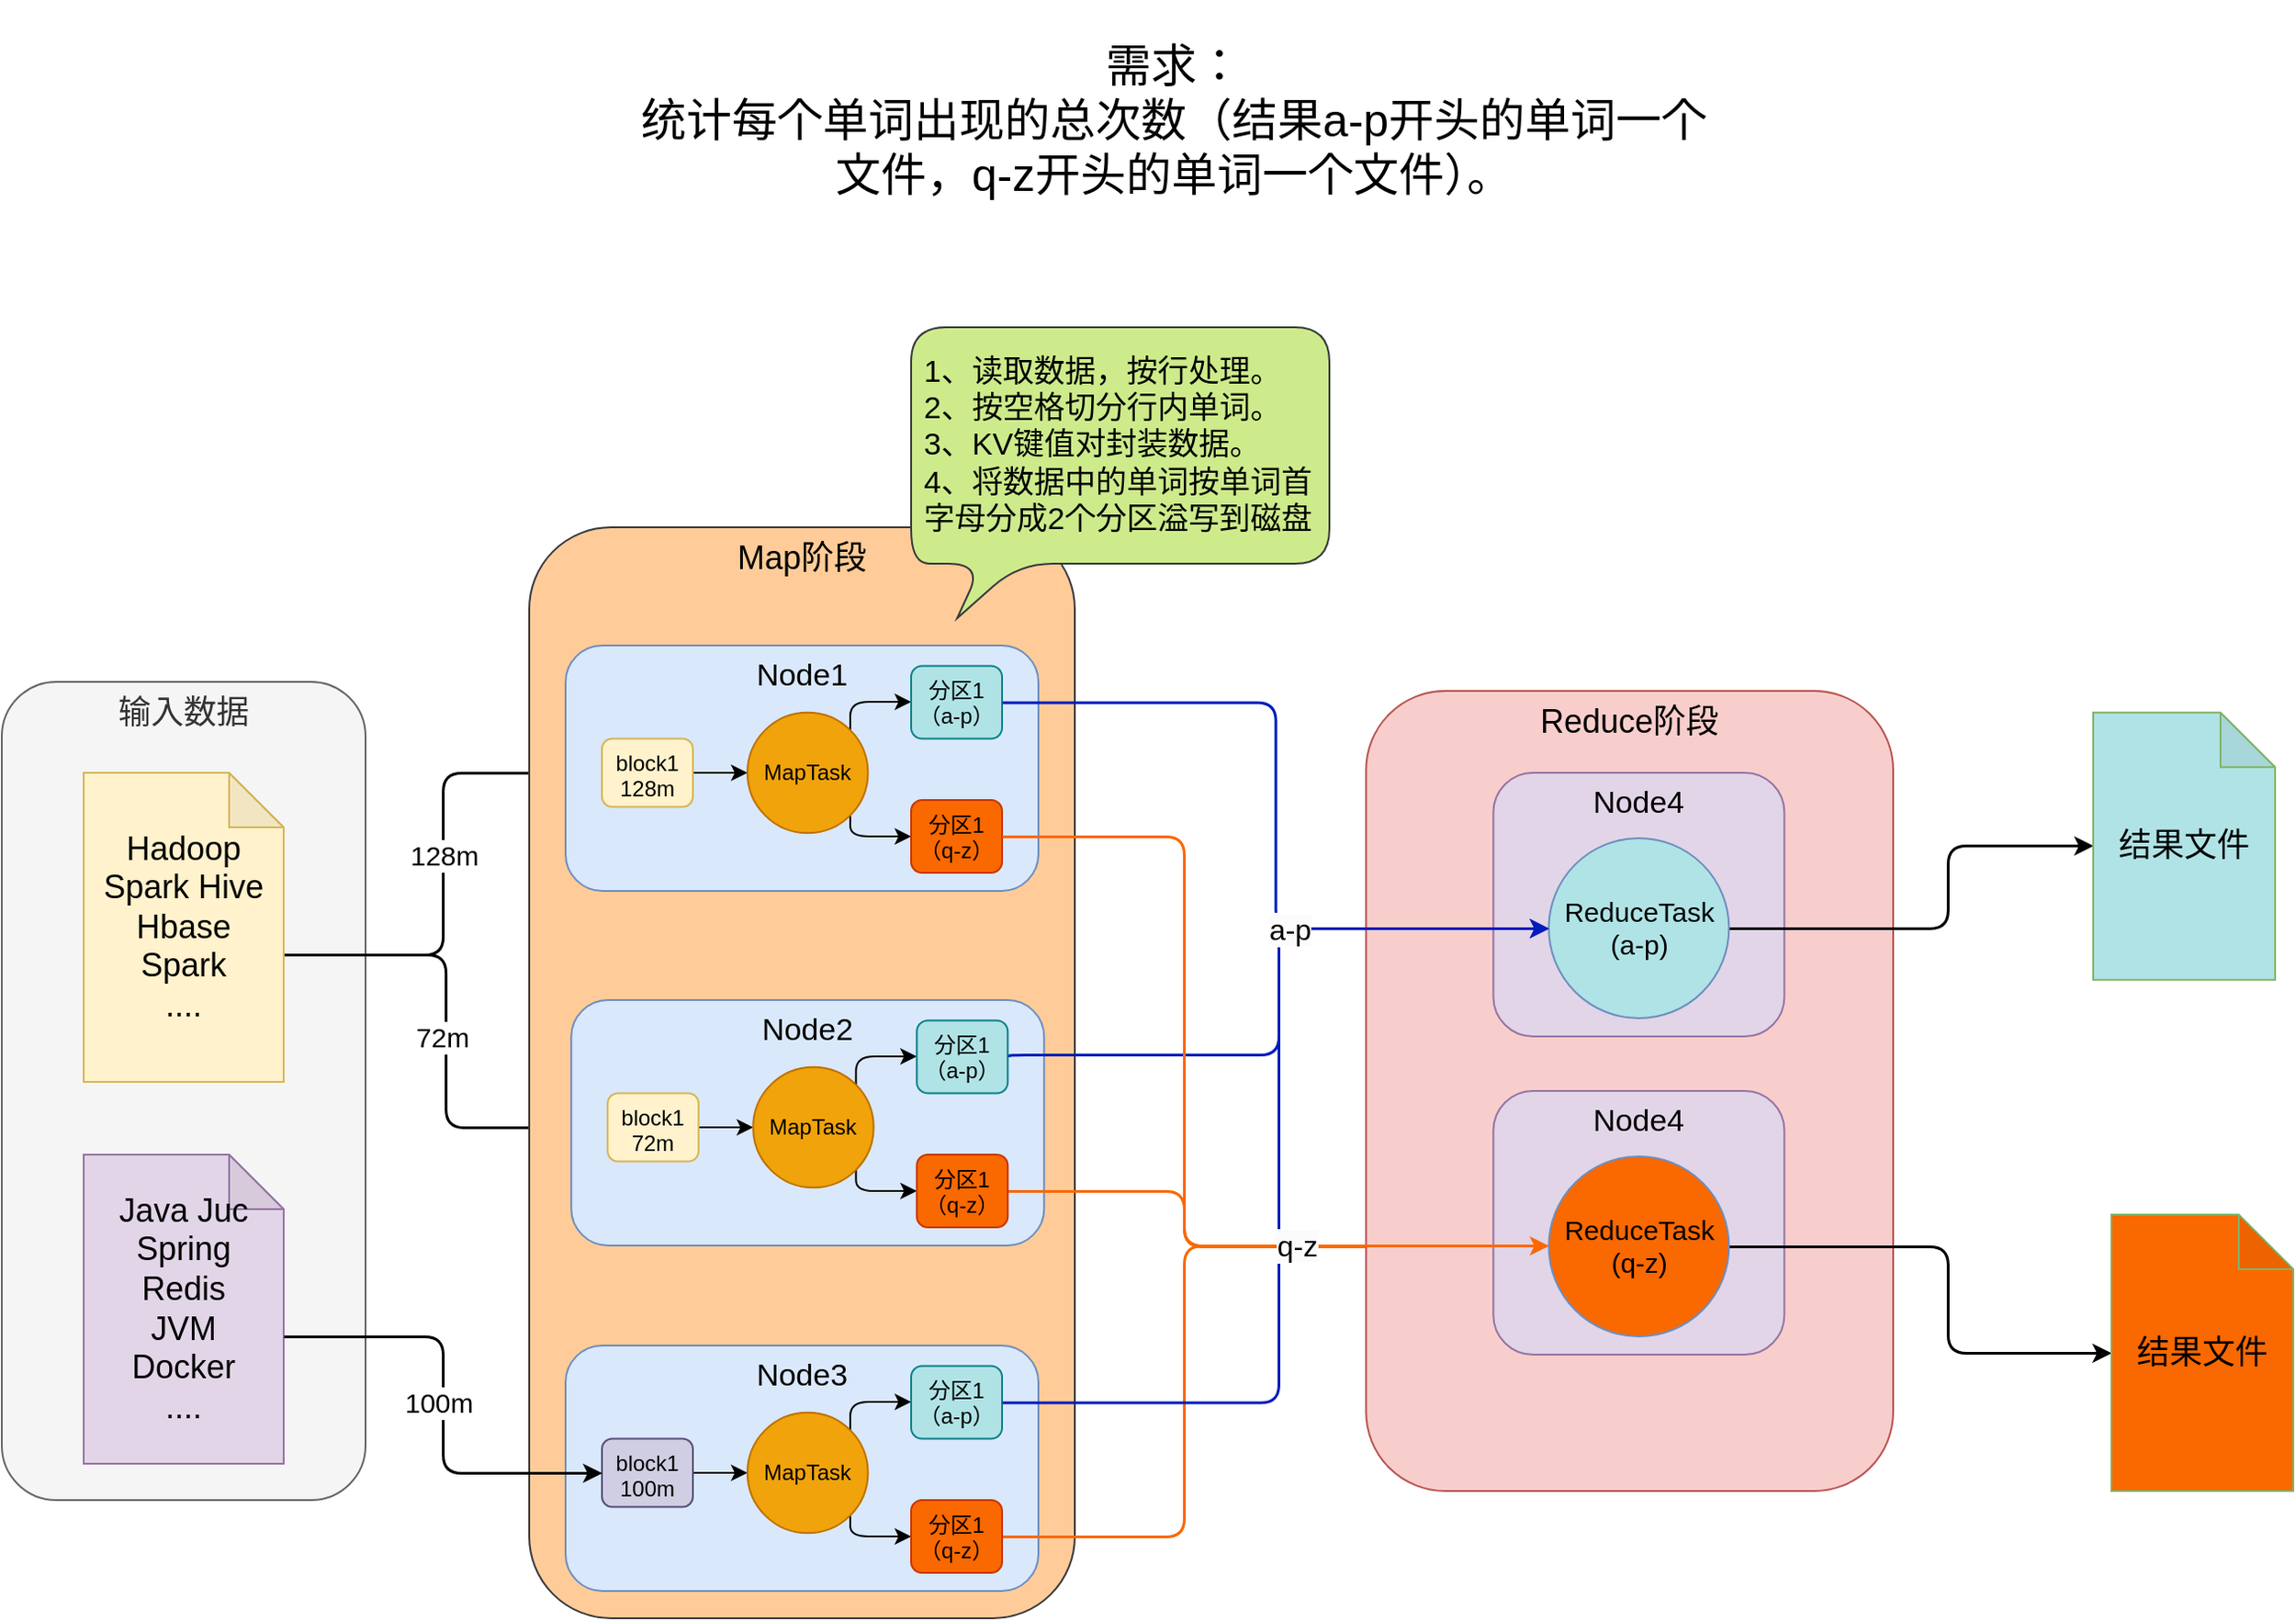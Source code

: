 <mxfile version="20.7.4" type="device"><diagram id="Ro8aAu96li1Wo0G0svGo" name="第 1 页"><mxGraphModel dx="1736" dy="2163" grid="1" gridSize="10" guides="1" tooltips="1" connect="1" arrows="1" fold="1" page="1" pageScale="1" pageWidth="827" pageHeight="1169" math="0" shadow="0"><root><mxCell id="0"/><mxCell id="1" parent="0"/><mxCell id="ZWR8xzFzNr1rKSs7_-yu-1" value="输入数据" style="rounded=1;whiteSpace=wrap;html=1;fontSize=18;align=center;verticalAlign=top;fillColor=#f5f5f5;strokeColor=#666666;fontColor=#333333;" vertex="1" parent="1"><mxGeometry x="200" y="105" width="200" height="450" as="geometry"/></mxCell><mxCell id="ZWR8xzFzNr1rKSs7_-yu-44" style="edgeStyle=orthogonalEdgeStyle;rounded=1;orthogonalLoop=1;jettySize=auto;html=1;exitX=0;exitY=0;exitDx=110;exitDy=100;exitPerimeter=0;entryX=0;entryY=0.5;entryDx=0;entryDy=0;fontSize=15;fontColor=#FF0000;strokeWidth=1.5;" edge="1" parent="1" source="ZWR8xzFzNr1rKSs7_-yu-2" target="ZWR8xzFzNr1rKSs7_-yu-27"><mxGeometry relative="1" as="geometry"/></mxCell><mxCell id="ZWR8xzFzNr1rKSs7_-yu-45" value="72m" style="edgeLabel;html=1;align=center;verticalAlign=middle;resizable=0;points=[];fontSize=15;fontColor=#000000;" vertex="1" connectable="0" parent="ZWR8xzFzNr1rKSs7_-yu-44"><mxGeometry x="-0.102" y="-2" relative="1" as="geometry"><mxPoint y="11" as="offset"/></mxGeometry></mxCell><mxCell id="ZWR8xzFzNr1rKSs7_-yu-46" style="edgeStyle=orthogonalEdgeStyle;rounded=1;orthogonalLoop=1;jettySize=auto;html=1;exitX=0;exitY=0;exitDx=110;exitDy=100;exitPerimeter=0;fontSize=15;fontColor=#000000;strokeWidth=1.5;" edge="1" parent="1" source="ZWR8xzFzNr1rKSs7_-yu-2" target="ZWR8xzFzNr1rKSs7_-yu-10"><mxGeometry relative="1" as="geometry"/></mxCell><mxCell id="ZWR8xzFzNr1rKSs7_-yu-47" value="128m" style="edgeLabel;html=1;align=center;verticalAlign=middle;resizable=0;points=[];fontSize=15;fontColor=#000000;" vertex="1" connectable="0" parent="ZWR8xzFzNr1rKSs7_-yu-46"><mxGeometry x="0.107" relative="1" as="geometry"><mxPoint y="9" as="offset"/></mxGeometry></mxCell><mxCell id="ZWR8xzFzNr1rKSs7_-yu-2" value="Hadoop&lt;br&gt;Spark Hive&lt;br&gt;Hbase&lt;br&gt;Spark&lt;br&gt;...." style="shape=note;whiteSpace=wrap;html=1;backgroundOutline=1;darkOpacity=0.05;fontSize=18;fillColor=#fff2cc;strokeColor=#d6b656;" vertex="1" parent="1"><mxGeometry x="245" y="155" width="110" height="170" as="geometry"/></mxCell><mxCell id="ZWR8xzFzNr1rKSs7_-yu-3" value="Java Juc&lt;br&gt;Spring&lt;br&gt;Redis&lt;br&gt;JVM&lt;br&gt;Docker&lt;br&gt;...." style="shape=note;whiteSpace=wrap;html=1;backgroundOutline=1;darkOpacity=0.05;fontSize=18;fillColor=#e1d5e7;strokeColor=#9673a6;" vertex="1" parent="1"><mxGeometry x="245" y="365" width="110" height="170" as="geometry"/></mxCell><mxCell id="ZWR8xzFzNr1rKSs7_-yu-4" value="需求：&lt;br style=&quot;font-size: 25px;&quot;&gt;统计每个单词出现的总次数（结果a-p开头的单词一个文件，q-z开头的单词一个文件）。" style="text;html=1;strokeColor=none;fillColor=none;align=center;verticalAlign=middle;whiteSpace=wrap;rounded=0;fontSize=25;" vertex="1" parent="1"><mxGeometry x="550" y="-270" width="589.36" height="130" as="geometry"/></mxCell><mxCell id="ZWR8xzFzNr1rKSs7_-yu-5" value="Map阶段" style="rounded=1;whiteSpace=wrap;html=1;fillColor=#ffcc99;strokeColor=#36393d;fontSize=18;align=center;verticalAlign=top;" vertex="1" parent="1"><mxGeometry x="490" y="20" width="300" height="600" as="geometry"/></mxCell><mxCell id="ZWR8xzFzNr1rKSs7_-yu-6" value="Node1" style="rounded=1;whiteSpace=wrap;html=1;fillColor=#dae8fc;strokeColor=#6c8ebf;fontSize=17;align=center;verticalAlign=top;" vertex="1" parent="1"><mxGeometry x="510" y="85" width="260" height="135" as="geometry"/></mxCell><mxCell id="ZWR8xzFzNr1rKSs7_-yu-8" value="&lt;span style=&quot;border-color: var(--border-color); font-size: 17px;&quot;&gt;1、读取数据，按行处理。&lt;/span&gt;&lt;br style=&quot;border-color: var(--border-color); font-size: 17px;&quot;&gt;&lt;span style=&quot;border-color: var(--border-color); font-size: 17px;&quot;&gt;2、按空格切分行内单词。&lt;/span&gt;&lt;br style=&quot;border-color: var(--border-color); font-size: 17px;&quot;&gt;&lt;span style=&quot;border-color: var(--border-color); font-size: 17px;&quot;&gt;3、KV键值对封装数据。&lt;/span&gt;&lt;br style=&quot;border-color: var(--border-color); font-size: 17px;&quot;&gt;&lt;span style=&quot;border-color: var(--border-color); font-size: 17px;&quot;&gt;4、将数据中的单词按单词首字母分成2个分区溢写到磁盘&lt;/span&gt;" style="shape=callout;whiteSpace=wrap;html=1;perimeter=calloutPerimeter;rounded=1;fontSize=16;size=30;position=0.17;position2=0.11;fillColor=#cdeb8b;strokeColor=#36393d;arcSize=38;align=left;spacingLeft=5;" vertex="1" parent="1"><mxGeometry x="700" y="-90" width="230" height="160" as="geometry"/></mxCell><mxCell id="ZWR8xzFzNr1rKSs7_-yu-19" style="edgeStyle=orthogonalEdgeStyle;rounded=0;orthogonalLoop=1;jettySize=auto;html=1;exitX=1;exitY=0.5;exitDx=0;exitDy=0;entryX=0;entryY=0.5;entryDx=0;entryDy=0;fontSize=12;fontColor=#FF0000;" edge="1" parent="1" source="ZWR8xzFzNr1rKSs7_-yu-10" target="ZWR8xzFzNr1rKSs7_-yu-15"><mxGeometry relative="1" as="geometry"/></mxCell><mxCell id="ZWR8xzFzNr1rKSs7_-yu-10" value="block1&lt;br style=&quot;font-size: 12px;&quot;&gt;128m" style="rounded=1;whiteSpace=wrap;html=1;fillColor=#fff2cc;strokeColor=#d6b656;fontSize=12;align=center;verticalAlign=top;" vertex="1" parent="1"><mxGeometry x="530" y="136.25" width="50" height="37.5" as="geometry"/></mxCell><mxCell id="ZWR8xzFzNr1rKSs7_-yu-21" style="edgeStyle=orthogonalEdgeStyle;rounded=1;orthogonalLoop=1;jettySize=auto;html=1;exitX=1;exitY=1;exitDx=0;exitDy=0;entryX=0;entryY=0.5;entryDx=0;entryDy=0;fontSize=12;fontColor=#FF0000;" edge="1" parent="1" source="ZWR8xzFzNr1rKSs7_-yu-15" target="ZWR8xzFzNr1rKSs7_-yu-18"><mxGeometry relative="1" as="geometry"><Array as="points"><mxPoint x="667" y="190"/></Array></mxGeometry></mxCell><mxCell id="ZWR8xzFzNr1rKSs7_-yu-23" style="edgeStyle=orthogonalEdgeStyle;rounded=1;orthogonalLoop=1;jettySize=auto;html=1;exitX=1;exitY=0;exitDx=0;exitDy=0;entryX=0;entryY=0.5;entryDx=0;entryDy=0;fontSize=12;fontColor=#FF0000;" edge="1" parent="1" source="ZWR8xzFzNr1rKSs7_-yu-15" target="ZWR8xzFzNr1rKSs7_-yu-16"><mxGeometry relative="1" as="geometry"><Array as="points"><mxPoint x="667" y="116"/><mxPoint x="700" y="116"/></Array></mxGeometry></mxCell><mxCell id="ZWR8xzFzNr1rKSs7_-yu-15" value="&lt;span style=&quot;color: rgb(0, 0, 0);&quot;&gt;MapTask&lt;/span&gt;" style="ellipse;whiteSpace=wrap;html=1;aspect=fixed;fontSize=12;fillColor=#f0a30a;strokeColor=#BD7000;fontColor=#000000;" vertex="1" parent="1"><mxGeometry x="610" y="121.87" width="66.25" height="66.25" as="geometry"/></mxCell><mxCell id="ZWR8xzFzNr1rKSs7_-yu-16" value="分区1&lt;br style=&quot;font-size: 12px;&quot;&gt;（a-p）" style="rounded=1;whiteSpace=wrap;html=1;fillColor=#b0e3e6;strokeColor=#0e8088;fontSize=12;align=center;verticalAlign=top;" vertex="1" parent="1"><mxGeometry x="700" y="96.25" width="50" height="40" as="geometry"/></mxCell><mxCell id="ZWR8xzFzNr1rKSs7_-yu-18" value="分区1&lt;br style=&quot;font-size: 12px;&quot;&gt;（q-z）" style="rounded=1;whiteSpace=wrap;html=1;fillColor=#fa6800;strokeColor=#C73500;fontSize=12;align=center;verticalAlign=top;fontColor=#000000;" vertex="1" parent="1"><mxGeometry x="700" y="170" width="50" height="40" as="geometry"/></mxCell><mxCell id="ZWR8xzFzNr1rKSs7_-yu-25" value="Node2" style="rounded=1;whiteSpace=wrap;html=1;fillColor=#dae8fc;strokeColor=#6c8ebf;fontSize=17;align=center;verticalAlign=top;" vertex="1" parent="1"><mxGeometry x="513.13" y="280" width="260" height="135" as="geometry"/></mxCell><mxCell id="ZWR8xzFzNr1rKSs7_-yu-26" style="edgeStyle=orthogonalEdgeStyle;rounded=0;orthogonalLoop=1;jettySize=auto;html=1;exitX=1;exitY=0.5;exitDx=0;exitDy=0;entryX=0;entryY=0.5;entryDx=0;entryDy=0;fontSize=12;fontColor=#FF0000;" edge="1" parent="1" source="ZWR8xzFzNr1rKSs7_-yu-27" target="ZWR8xzFzNr1rKSs7_-yu-30"><mxGeometry relative="1" as="geometry"/></mxCell><mxCell id="ZWR8xzFzNr1rKSs7_-yu-27" value="block1&lt;br style=&quot;font-size: 12px;&quot;&gt;72m" style="rounded=1;whiteSpace=wrap;html=1;fillColor=#fff2cc;strokeColor=#d6b656;fontSize=12;align=center;verticalAlign=top;" vertex="1" parent="1"><mxGeometry x="533.13" y="331.25" width="50" height="37.5" as="geometry"/></mxCell><mxCell id="ZWR8xzFzNr1rKSs7_-yu-28" style="edgeStyle=orthogonalEdgeStyle;rounded=1;orthogonalLoop=1;jettySize=auto;html=1;exitX=1;exitY=1;exitDx=0;exitDy=0;entryX=0;entryY=0.5;entryDx=0;entryDy=0;fontSize=12;fontColor=#FF0000;" edge="1" parent="1" source="ZWR8xzFzNr1rKSs7_-yu-30" target="ZWR8xzFzNr1rKSs7_-yu-32"><mxGeometry relative="1" as="geometry"><Array as="points"><mxPoint x="670.13" y="385"/></Array></mxGeometry></mxCell><mxCell id="ZWR8xzFzNr1rKSs7_-yu-29" style="edgeStyle=orthogonalEdgeStyle;rounded=1;orthogonalLoop=1;jettySize=auto;html=1;exitX=1;exitY=0;exitDx=0;exitDy=0;entryX=0;entryY=0.5;entryDx=0;entryDy=0;fontSize=12;fontColor=#FF0000;" edge="1" parent="1" source="ZWR8xzFzNr1rKSs7_-yu-30" target="ZWR8xzFzNr1rKSs7_-yu-31"><mxGeometry relative="1" as="geometry"><Array as="points"><mxPoint x="670.13" y="311"/><mxPoint x="703.13" y="311"/></Array></mxGeometry></mxCell><mxCell id="ZWR8xzFzNr1rKSs7_-yu-30" value="&lt;span style=&quot;color: rgb(0, 0, 0);&quot;&gt;MapTask&lt;/span&gt;" style="ellipse;whiteSpace=wrap;html=1;aspect=fixed;fontSize=12;fillColor=#f0a30a;strokeColor=#BD7000;fontColor=#000000;" vertex="1" parent="1"><mxGeometry x="613.13" y="316.87" width="66.25" height="66.25" as="geometry"/></mxCell><mxCell id="ZWR8xzFzNr1rKSs7_-yu-68" style="edgeStyle=orthogonalEdgeStyle;rounded=1;orthogonalLoop=1;jettySize=auto;html=1;exitX=1;exitY=0.5;exitDx=0;exitDy=0;fontSize=15;fontColor=#000000;entryX=0;entryY=0.5;entryDx=0;entryDy=0;fillColor=#0050ef;strokeColor=#001DBC;strokeWidth=1.5;" edge="1" parent="1" source="ZWR8xzFzNr1rKSs7_-yu-31" target="ZWR8xzFzNr1rKSs7_-yu-57"><mxGeometry relative="1" as="geometry"><Array as="points"><mxPoint x="753" y="310"/><mxPoint x="902" y="310"/><mxPoint x="902" y="241"/></Array></mxGeometry></mxCell><mxCell id="ZWR8xzFzNr1rKSs7_-yu-31" value="分区1&lt;br style=&quot;font-size: 12px;&quot;&gt;（a-p）" style="rounded=1;whiteSpace=wrap;html=1;fillColor=#b0e3e6;strokeColor=#0e8088;fontSize=12;align=center;verticalAlign=top;" vertex="1" parent="1"><mxGeometry x="703.13" y="291.25" width="50" height="40" as="geometry"/></mxCell><mxCell id="ZWR8xzFzNr1rKSs7_-yu-76" style="edgeStyle=orthogonalEdgeStyle;rounded=1;orthogonalLoop=1;jettySize=auto;html=1;exitX=1;exitY=0.5;exitDx=0;exitDy=0;entryX=0;entryY=0.5;entryDx=0;entryDy=0;strokeColor=#FA6800;strokeWidth=1.5;fontSize=15;fontColor=#000000;" edge="1" parent="1" source="ZWR8xzFzNr1rKSs7_-yu-32" target="ZWR8xzFzNr1rKSs7_-yu-65"><mxGeometry relative="1" as="geometry"><Array as="points"><mxPoint x="850" y="385"/><mxPoint x="850" y="415"/></Array></mxGeometry></mxCell><mxCell id="ZWR8xzFzNr1rKSs7_-yu-32" value="分区1&lt;br style=&quot;font-size: 12px;&quot;&gt;（q-z）" style="rounded=1;whiteSpace=wrap;html=1;fillColor=#fa6800;strokeColor=#C73500;fontSize=12;align=center;verticalAlign=top;fontColor=#000000;" vertex="1" parent="1"><mxGeometry x="703.13" y="365" width="50" height="40" as="geometry"/></mxCell><mxCell id="ZWR8xzFzNr1rKSs7_-yu-33" value="Node3" style="rounded=1;whiteSpace=wrap;html=1;fillColor=#dae8fc;strokeColor=#6c8ebf;fontSize=17;align=center;verticalAlign=top;" vertex="1" parent="1"><mxGeometry x="510" y="470" width="260" height="135" as="geometry"/></mxCell><mxCell id="ZWR8xzFzNr1rKSs7_-yu-34" style="edgeStyle=orthogonalEdgeStyle;rounded=0;orthogonalLoop=1;jettySize=auto;html=1;exitX=1;exitY=0.5;exitDx=0;exitDy=0;entryX=0;entryY=0.5;entryDx=0;entryDy=0;fontSize=12;fontColor=#FF0000;" edge="1" parent="1" source="ZWR8xzFzNr1rKSs7_-yu-35" target="ZWR8xzFzNr1rKSs7_-yu-38"><mxGeometry relative="1" as="geometry"/></mxCell><mxCell id="ZWR8xzFzNr1rKSs7_-yu-35" value="block1&lt;br style=&quot;font-size: 12px;&quot;&gt;100m" style="rounded=1;whiteSpace=wrap;html=1;fillColor=#d0cee2;strokeColor=#56517e;fontSize=12;align=center;verticalAlign=top;" vertex="1" parent="1"><mxGeometry x="530" y="521.25" width="50" height="37.5" as="geometry"/></mxCell><mxCell id="ZWR8xzFzNr1rKSs7_-yu-36" style="edgeStyle=orthogonalEdgeStyle;rounded=1;orthogonalLoop=1;jettySize=auto;html=1;exitX=1;exitY=1;exitDx=0;exitDy=0;entryX=0;entryY=0.5;entryDx=0;entryDy=0;fontSize=12;fontColor=#FF0000;" edge="1" parent="1" source="ZWR8xzFzNr1rKSs7_-yu-38" target="ZWR8xzFzNr1rKSs7_-yu-40"><mxGeometry relative="1" as="geometry"><Array as="points"><mxPoint x="667" y="575"/></Array></mxGeometry></mxCell><mxCell id="ZWR8xzFzNr1rKSs7_-yu-37" style="edgeStyle=orthogonalEdgeStyle;rounded=1;orthogonalLoop=1;jettySize=auto;html=1;exitX=1;exitY=0;exitDx=0;exitDy=0;entryX=0;entryY=0.5;entryDx=0;entryDy=0;fontSize=12;fontColor=#FF0000;" edge="1" parent="1" source="ZWR8xzFzNr1rKSs7_-yu-38" target="ZWR8xzFzNr1rKSs7_-yu-39"><mxGeometry relative="1" as="geometry"><Array as="points"><mxPoint x="667" y="501"/><mxPoint x="700" y="501"/></Array></mxGeometry></mxCell><mxCell id="ZWR8xzFzNr1rKSs7_-yu-38" value="&lt;span style=&quot;color: rgb(0, 0, 0);&quot;&gt;MapTask&lt;/span&gt;" style="ellipse;whiteSpace=wrap;html=1;aspect=fixed;fontSize=12;fillColor=#f0a30a;strokeColor=#BD7000;fontColor=#000000;" vertex="1" parent="1"><mxGeometry x="610" y="506.87" width="66.25" height="66.25" as="geometry"/></mxCell><mxCell id="ZWR8xzFzNr1rKSs7_-yu-39" value="分区1&lt;br style=&quot;font-size: 12px;&quot;&gt;（a-p）" style="rounded=1;whiteSpace=wrap;html=1;fillColor=#b0e3e6;strokeColor=#0e8088;fontSize=12;align=center;verticalAlign=top;" vertex="1" parent="1"><mxGeometry x="700" y="481.25" width="50" height="40" as="geometry"/></mxCell><mxCell id="ZWR8xzFzNr1rKSs7_-yu-77" style="edgeStyle=orthogonalEdgeStyle;rounded=1;orthogonalLoop=1;jettySize=auto;html=1;exitX=1;exitY=0.5;exitDx=0;exitDy=0;entryX=0;entryY=0.5;entryDx=0;entryDy=0;strokeColor=#FA6800;strokeWidth=1.5;fontSize=15;fontColor=#000000;" edge="1" parent="1" source="ZWR8xzFzNr1rKSs7_-yu-40" target="ZWR8xzFzNr1rKSs7_-yu-65"><mxGeometry relative="1" as="geometry"><Array as="points"><mxPoint x="850" y="575"/><mxPoint x="850" y="415"/><mxPoint x="1051" y="415"/></Array></mxGeometry></mxCell><mxCell id="ZWR8xzFzNr1rKSs7_-yu-40" value="分区1&lt;br style=&quot;font-size: 12px;&quot;&gt;（q-z）" style="rounded=1;whiteSpace=wrap;html=1;fillColor=#fa6800;strokeColor=#C73500;fontSize=12;align=center;verticalAlign=top;fontColor=#000000;" vertex="1" parent="1"><mxGeometry x="700" y="555" width="50" height="40" as="geometry"/></mxCell><mxCell id="ZWR8xzFzNr1rKSs7_-yu-41" style="edgeStyle=orthogonalEdgeStyle;rounded=1;orthogonalLoop=1;jettySize=auto;html=1;exitX=0;exitY=0;exitDx=110;exitDy=100;exitPerimeter=0;entryX=0;entryY=0.5;entryDx=0;entryDy=0;fontSize=12;fontColor=#FF0000;strokeWidth=1.5;" edge="1" parent="1" source="ZWR8xzFzNr1rKSs7_-yu-3" target="ZWR8xzFzNr1rKSs7_-yu-35"><mxGeometry relative="1" as="geometry"/></mxCell><mxCell id="ZWR8xzFzNr1rKSs7_-yu-42" value="100m" style="edgeLabel;html=1;align=center;verticalAlign=middle;resizable=0;points=[];fontSize=15;fontColor=#000000;" vertex="1" connectable="0" parent="ZWR8xzFzNr1rKSs7_-yu-41"><mxGeometry x="-0.449" y="-2" relative="1" as="geometry"><mxPoint x="16" y="34" as="offset"/></mxGeometry></mxCell><mxCell id="ZWR8xzFzNr1rKSs7_-yu-48" value="Reduce阶段" style="rounded=1;whiteSpace=wrap;html=1;fillColor=#f8cecc;strokeColor=#b85450;fontSize=18;align=center;verticalAlign=top;" vertex="1" parent="1"><mxGeometry x="950.17" y="110" width="289.83" height="440" as="geometry"/></mxCell><mxCell id="ZWR8xzFzNr1rKSs7_-yu-52" value="Node4" style="rounded=1;whiteSpace=wrap;html=1;fillColor=#e1d5e7;strokeColor=#9673a6;fontSize=17;align=center;verticalAlign=top;" vertex="1" parent="1"><mxGeometry x="1020.17" y="155" width="160" height="145" as="geometry"/></mxCell><mxCell id="ZWR8xzFzNr1rKSs7_-yu-72" style="edgeStyle=orthogonalEdgeStyle;rounded=1;orthogonalLoop=1;jettySize=auto;html=1;entryX=1;entryY=0.5;entryDx=0;entryDy=0;fontSize=15;fontColor=#000000;fillColor=#0050ef;strokeColor=#001DBC;strokeWidth=1.5;endArrow=none;endFill=0;startArrow=classic;startFill=1;exitX=0;exitY=0.5;exitDx=0;exitDy=0;" edge="1" parent="1" source="ZWR8xzFzNr1rKSs7_-yu-57" target="ZWR8xzFzNr1rKSs7_-yu-39"><mxGeometry relative="1" as="geometry"><mxPoint x="950" y="180" as="sourcePoint"/><mxPoint x="752" y="501.25" as="targetPoint"/><Array as="points"><mxPoint x="902" y="240"/><mxPoint x="902" y="501"/></Array></mxGeometry></mxCell><mxCell id="ZWR8xzFzNr1rKSs7_-yu-84" style="edgeStyle=orthogonalEdgeStyle;rounded=1;orthogonalLoop=1;jettySize=auto;html=1;exitX=1;exitY=0.5;exitDx=0;exitDy=0;strokeColor=#000000;strokeWidth=1.5;fontSize=16;fontColor=#000000;startArrow=none;startFill=0;endArrow=classic;endFill=1;" edge="1" parent="1" source="ZWR8xzFzNr1rKSs7_-yu-57" target="ZWR8xzFzNr1rKSs7_-yu-81"><mxGeometry relative="1" as="geometry"><Array as="points"><mxPoint x="1270" y="240"/><mxPoint x="1270" y="195"/></Array></mxGeometry></mxCell><mxCell id="ZWR8xzFzNr1rKSs7_-yu-57" value="&lt;span style=&quot;font-size: 15px;&quot;&gt;Reduce&lt;/span&gt;&lt;span style=&quot;color: rgb(0, 0, 0); font-size: 15px;&quot;&gt;Task&lt;br&gt;(a-p)&lt;br&gt;&lt;/span&gt;" style="ellipse;whiteSpace=wrap;html=1;aspect=fixed;fontSize=15;fillColor=#B0E3E6;strokeColor=#6c8ebf;" vertex="1" parent="1"><mxGeometry x="1050.64" y="190.94" width="99.06" height="99.06" as="geometry"/></mxCell><mxCell id="ZWR8xzFzNr1rKSs7_-yu-64" value="Node4" style="rounded=1;whiteSpace=wrap;html=1;fillColor=#e1d5e7;strokeColor=#9673a6;fontSize=17;align=center;verticalAlign=top;" vertex="1" parent="1"><mxGeometry x="1020.17" y="330" width="160" height="145" as="geometry"/></mxCell><mxCell id="ZWR8xzFzNr1rKSs7_-yu-85" style="edgeStyle=orthogonalEdgeStyle;rounded=1;orthogonalLoop=1;jettySize=auto;html=1;exitX=1;exitY=0.5;exitDx=0;exitDy=0;strokeColor=#000000;strokeWidth=1.5;fontSize=16;fontColor=#000000;startArrow=none;startFill=0;endArrow=classic;endFill=1;" edge="1" parent="1" source="ZWR8xzFzNr1rKSs7_-yu-65" target="ZWR8xzFzNr1rKSs7_-yu-83"><mxGeometry relative="1" as="geometry"><Array as="points"><mxPoint x="1270" y="415"/><mxPoint x="1270" y="474"/></Array></mxGeometry></mxCell><mxCell id="ZWR8xzFzNr1rKSs7_-yu-65" value="&lt;span style=&quot;font-size: 15px;&quot;&gt;Reduce&lt;/span&gt;&lt;span style=&quot;color: rgb(0, 0, 0); font-size: 15px;&quot;&gt;Task&lt;br&gt;(q-z)&lt;br&gt;&lt;/span&gt;" style="ellipse;whiteSpace=wrap;html=1;aspect=fixed;fontSize=15;fillColor=#FA6800;strokeColor=#6c8ebf;" vertex="1" parent="1"><mxGeometry x="1050.64" y="365.94" width="99.06" height="99.06" as="geometry"/></mxCell><mxCell id="ZWR8xzFzNr1rKSs7_-yu-66" style="edgeStyle=orthogonalEdgeStyle;rounded=1;orthogonalLoop=1;jettySize=auto;html=1;entryX=0;entryY=0.5;entryDx=0;entryDy=0;fontSize=15;fontColor=#000000;fillColor=#0050ef;strokeColor=#001DBC;strokeWidth=1.5;" edge="1" parent="1" source="ZWR8xzFzNr1rKSs7_-yu-16" target="ZWR8xzFzNr1rKSs7_-yu-57"><mxGeometry relative="1" as="geometry"/></mxCell><mxCell id="ZWR8xzFzNr1rKSs7_-yu-78" value="&lt;span style=&quot;background-color: rgb(251, 251, 251); font-size: 16px;&quot;&gt;a-p&lt;/span&gt;" style="edgeLabel;html=1;align=center;verticalAlign=middle;resizable=0;points=[];fontSize=16;fontColor=#000000;" vertex="1" connectable="0" parent="ZWR8xzFzNr1rKSs7_-yu-66"><mxGeometry x="0.368" y="-1" relative="1" as="geometry"><mxPoint x="-9" y="-1" as="offset"/></mxGeometry></mxCell><mxCell id="ZWR8xzFzNr1rKSs7_-yu-74" style="edgeStyle=orthogonalEdgeStyle;rounded=1;orthogonalLoop=1;jettySize=auto;html=1;exitX=1;exitY=0.5;exitDx=0;exitDy=0;entryX=0;entryY=0.5;entryDx=0;entryDy=0;strokeColor=#FA6800;strokeWidth=1.5;fontSize=15;fontColor=#000000;" edge="1" parent="1" source="ZWR8xzFzNr1rKSs7_-yu-18" target="ZWR8xzFzNr1rKSs7_-yu-65"><mxGeometry relative="1" as="geometry"><Array as="points"><mxPoint x="850" y="190"/><mxPoint x="850" y="415"/><mxPoint x="1051" y="415"/></Array></mxGeometry></mxCell><mxCell id="ZWR8xzFzNr1rKSs7_-yu-79" value="&lt;span style=&quot;background-color: rgb(251, 251, 251); font-size: 16px;&quot;&gt;q-z&lt;/span&gt;" style="edgeLabel;html=1;align=center;verticalAlign=middle;resizable=0;points=[];fontSize=16;fontColor=#000000;" vertex="1" connectable="0" parent="ZWR8xzFzNr1rKSs7_-yu-74"><mxGeometry x="0.443" relative="1" as="geometry"><mxPoint x="7" as="offset"/></mxGeometry></mxCell><mxCell id="ZWR8xzFzNr1rKSs7_-yu-81" value="结果文件" style="shape=note;whiteSpace=wrap;html=1;backgroundOutline=1;darkOpacity=0.05;fontSize=18;fillColor=#B0E3E6;strokeColor=#82b366;" vertex="1" parent="1"><mxGeometry x="1350" y="121.87" width="100" height="147.03" as="geometry"/></mxCell><mxCell id="ZWR8xzFzNr1rKSs7_-yu-83" value="结果文件" style="shape=note;whiteSpace=wrap;html=1;backgroundOutline=1;darkOpacity=0.05;fontSize=18;fillColor=#FA6800;strokeColor=#82b366;" vertex="1" parent="1"><mxGeometry x="1360" y="397.97" width="100" height="152.03" as="geometry"/></mxCell></root></mxGraphModel></diagram></mxfile>